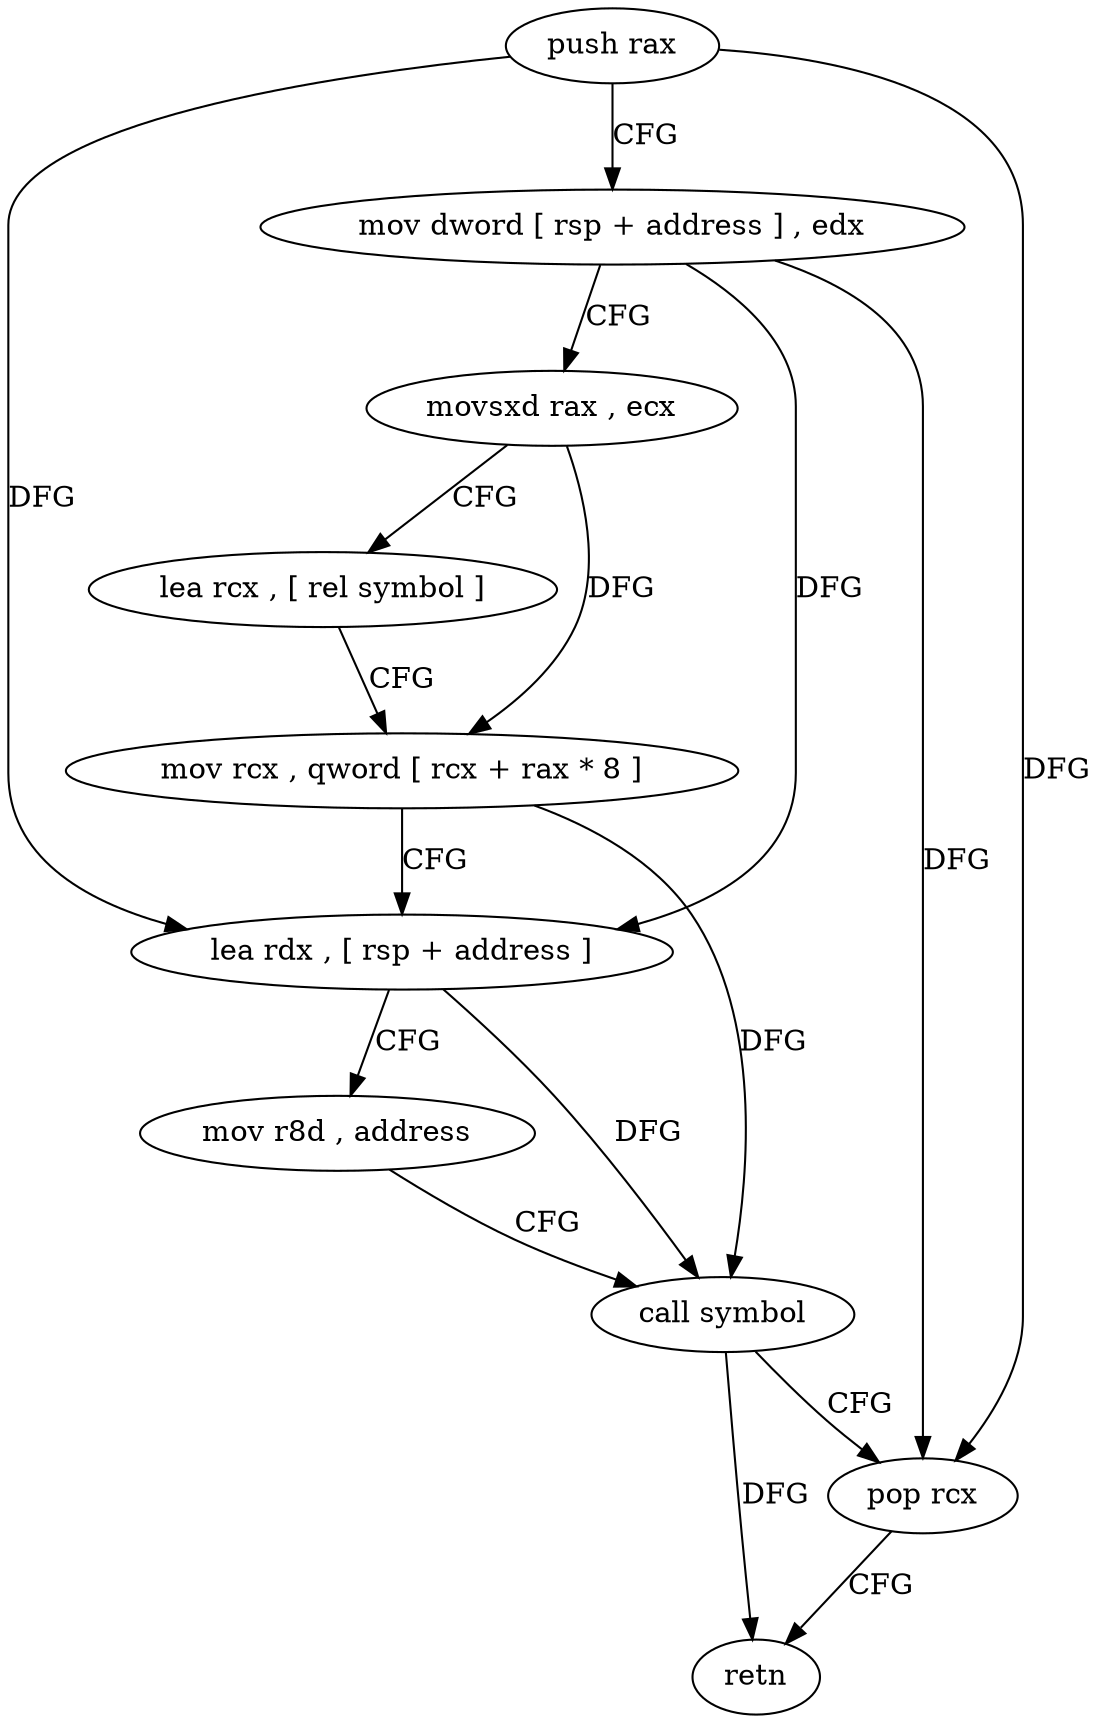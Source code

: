 digraph "func" {
"295760" [label = "push rax" ]
"295761" [label = "mov dword [ rsp + address ] , edx" ]
"295765" [label = "movsxd rax , ecx" ]
"295768" [label = "lea rcx , [ rel symbol ]" ]
"295775" [label = "mov rcx , qword [ rcx + rax * 8 ]" ]
"295779" [label = "lea rdx , [ rsp + address ]" ]
"295784" [label = "mov r8d , address" ]
"295790" [label = "call symbol" ]
"295795" [label = "pop rcx" ]
"295796" [label = "retn" ]
"295760" -> "295761" [ label = "CFG" ]
"295760" -> "295795" [ label = "DFG" ]
"295760" -> "295779" [ label = "DFG" ]
"295761" -> "295765" [ label = "CFG" ]
"295761" -> "295779" [ label = "DFG" ]
"295761" -> "295795" [ label = "DFG" ]
"295765" -> "295768" [ label = "CFG" ]
"295765" -> "295775" [ label = "DFG" ]
"295768" -> "295775" [ label = "CFG" ]
"295775" -> "295779" [ label = "CFG" ]
"295775" -> "295790" [ label = "DFG" ]
"295779" -> "295784" [ label = "CFG" ]
"295779" -> "295790" [ label = "DFG" ]
"295784" -> "295790" [ label = "CFG" ]
"295790" -> "295795" [ label = "CFG" ]
"295790" -> "295796" [ label = "DFG" ]
"295795" -> "295796" [ label = "CFG" ]
}
